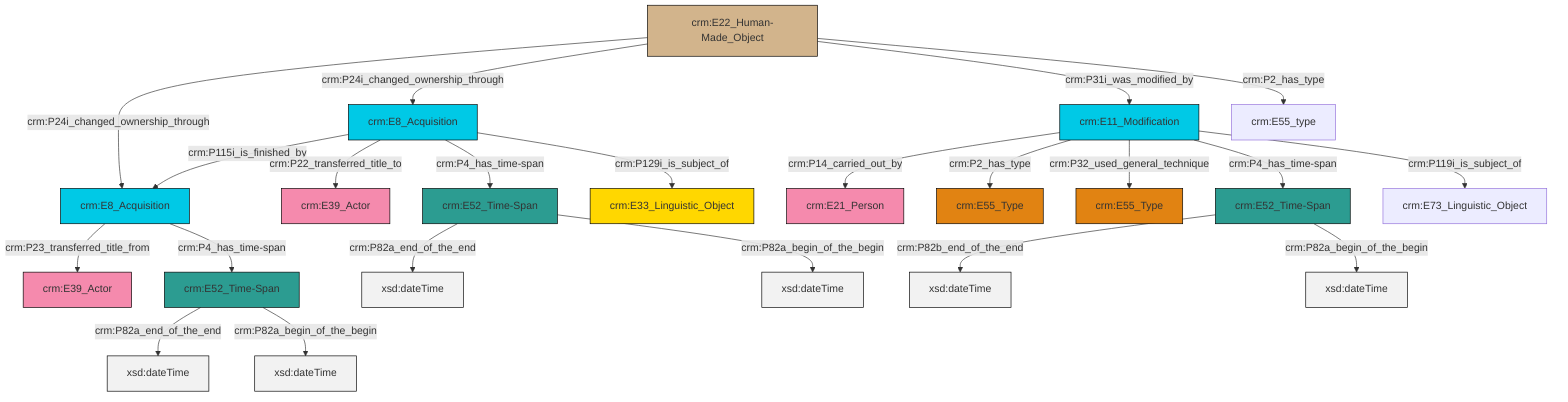 graph TD
classDef Literal fill:#f2f2f2,stroke:#000000;
classDef CRM_Entity fill:#FFFFFF,stroke:#000000;
classDef Temporal_Entity fill:#00C9E6, stroke:#000000;
classDef Type fill:#E18312, stroke:#000000;
classDef Time-Span fill:#2C9C91, stroke:#000000;
classDef Appellation fill:#FFEB7F, stroke:#000000;
classDef Place fill:#008836, stroke:#000000;
classDef Persistent_Item fill:#B266B2, stroke:#000000;
classDef Conceptual_Object fill:#FFD700, stroke:#000000;
classDef Physical_Thing fill:#D2B48C, stroke:#000000;
classDef Actor fill:#f58aad, stroke:#000000;
classDef PC_Classes fill:#4ce600, stroke:#000000;
classDef Multi fill:#cccccc,stroke:#000000;

4["crm:E22_Human-Made_Object"]:::Physical_Thing -->|crm:P24i_changed_ownership_through| 5["crm:E8_Acquisition"]:::Temporal_Entity
6["crm:E8_Acquisition"]:::Temporal_Entity -->|crm:P115i_is_finished_by| 5["crm:E8_Acquisition"]:::Temporal_Entity
9["crm:E52_Time-Span"]:::Time-Span -->|crm:P82b_end_of_the_end| 10[xsd:dateTime]:::Literal
11["crm:E11_Modification"]:::Temporal_Entity -->|crm:P14_carried_out_by| 12["crm:E21_Person"]:::Actor
0["crm:E52_Time-Span"]:::Time-Span -->|crm:P82a_end_of_the_end| 13[xsd:dateTime]:::Literal
5["crm:E8_Acquisition"]:::Temporal_Entity -->|crm:P23_transferred_title_from| 14["crm:E39_Actor"]:::Actor
0["crm:E52_Time-Span"]:::Time-Span -->|crm:P82a_begin_of_the_begin| 18[xsd:dateTime]:::Literal
11["crm:E11_Modification"]:::Temporal_Entity -->|crm:P2_has_type| 19["crm:E55_Type"]:::Type
11["crm:E11_Modification"]:::Temporal_Entity -->|crm:P32_used_general_technique| 21["crm:E55_Type"]:::Type
6["crm:E8_Acquisition"]:::Temporal_Entity -->|crm:P22_transferred_title_to| 23["crm:E39_Actor"]:::Actor
6["crm:E8_Acquisition"]:::Temporal_Entity -->|crm:P4_has_time-span| 7["crm:E52_Time-Span"]:::Time-Span
5["crm:E8_Acquisition"]:::Temporal_Entity -->|crm:P4_has_time-span| 0["crm:E52_Time-Span"]:::Time-Span
11["crm:E11_Modification"]:::Temporal_Entity -->|crm:P4_has_time-span| 9["crm:E52_Time-Span"]:::Time-Span
11["crm:E11_Modification"]:::Temporal_Entity -->|crm:P119i_is_subject_of| 2["crm:E73_Linguistic_Object"]:::Default
4["crm:E22_Human-Made_Object"]:::Physical_Thing -->|crm:P24i_changed_ownership_through| 6["crm:E8_Acquisition"]:::Temporal_Entity
7["crm:E52_Time-Span"]:::Time-Span -->|crm:P82a_end_of_the_end| 27[xsd:dateTime]:::Literal
4["crm:E22_Human-Made_Object"]:::Physical_Thing -->|crm:P31i_was_modified_by| 11["crm:E11_Modification"]:::Temporal_Entity
6["crm:E8_Acquisition"]:::Temporal_Entity -->|crm:P129i_is_subject_of| 24["crm:E33_Linguistic_Object"]:::Conceptual_Object
4["crm:E22_Human-Made_Object"]:::Physical_Thing -->|crm:P2_has_type| 16["crm:E55_type"]:::Default
9["crm:E52_Time-Span"]:::Time-Span -->|crm:P82a_begin_of_the_begin| 33[xsd:dateTime]:::Literal
7["crm:E52_Time-Span"]:::Time-Span -->|crm:P82a_begin_of_the_begin| 35[xsd:dateTime]:::Literal